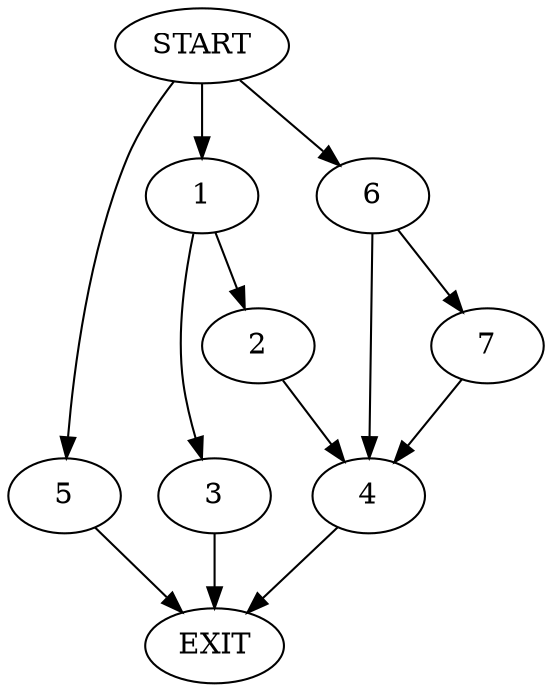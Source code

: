 digraph {
0 [label="START"]
8 [label="EXIT"]
0 -> 1
1 -> 2
1 -> 3
2 -> 4
3 -> 8
4 -> 8
0 -> 5
5 -> 8
0 -> 6
6 -> 7
6 -> 4
7 -> 4
}
